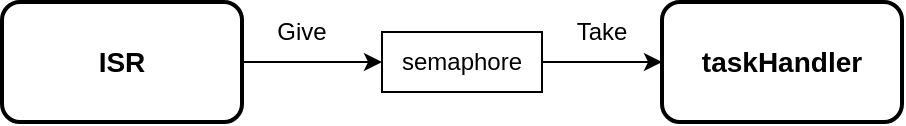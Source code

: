 <mxfile version="24.2.5" type="device">
  <diagram id="qvqIMWZhLYQI7_66ceEl" name="Page-1">
    <mxGraphModel dx="2049" dy="1194" grid="1" gridSize="10" guides="1" tooltips="1" connect="1" arrows="1" fold="1" page="1" pageScale="1" pageWidth="850" pageHeight="1100" background="none" math="0" shadow="0">
      <root>
        <mxCell id="0" />
        <mxCell id="1" parent="0" />
        <mxCell id="A__z8Hzm43A7AwqE4cdJ-21" style="edgeStyle=orthogonalEdgeStyle;rounded=0;orthogonalLoop=1;jettySize=auto;html=1;entryX=0;entryY=0.5;entryDx=0;entryDy=0;" edge="1" parent="1" source="A__z8Hzm43A7AwqE4cdJ-18" target="A__z8Hzm43A7AwqE4cdJ-20">
          <mxGeometry relative="1" as="geometry" />
        </mxCell>
        <mxCell id="A__z8Hzm43A7AwqE4cdJ-18" value="&lt;b&gt;&lt;font style=&quot;font-size: 14px;&quot;&gt;ISR&lt;/font&gt;&lt;/b&gt;" style="rounded=1;whiteSpace=wrap;html=1;strokeWidth=2;" vertex="1" parent="1">
          <mxGeometry x="140" y="395" width="120" height="60" as="geometry" />
        </mxCell>
        <mxCell id="A__z8Hzm43A7AwqE4cdJ-19" value="&lt;span style=&quot;font-size: 14px;&quot;&gt;&lt;b&gt;taskHandler&lt;/b&gt;&lt;/span&gt;" style="rounded=1;whiteSpace=wrap;html=1;strokeWidth=2;" vertex="1" parent="1">
          <mxGeometry x="470" y="395" width="120" height="60" as="geometry" />
        </mxCell>
        <mxCell id="A__z8Hzm43A7AwqE4cdJ-22" style="edgeStyle=orthogonalEdgeStyle;rounded=0;orthogonalLoop=1;jettySize=auto;html=1;exitX=1;exitY=0.5;exitDx=0;exitDy=0;" edge="1" parent="1" source="A__z8Hzm43A7AwqE4cdJ-20" target="A__z8Hzm43A7AwqE4cdJ-19">
          <mxGeometry relative="1" as="geometry" />
        </mxCell>
        <mxCell id="A__z8Hzm43A7AwqE4cdJ-20" value="semaphore" style="rounded=0;whiteSpace=wrap;html=1;" vertex="1" parent="1">
          <mxGeometry x="330" y="410" width="80" height="30" as="geometry" />
        </mxCell>
        <mxCell id="A__z8Hzm43A7AwqE4cdJ-23" value="Take" style="text;html=1;align=center;verticalAlign=middle;whiteSpace=wrap;rounded=0;" vertex="1" parent="1">
          <mxGeometry x="410" y="395" width="60" height="30" as="geometry" />
        </mxCell>
        <mxCell id="A__z8Hzm43A7AwqE4cdJ-24" value="Give" style="text;html=1;align=center;verticalAlign=middle;whiteSpace=wrap;rounded=0;" vertex="1" parent="1">
          <mxGeometry x="260" y="395" width="60" height="30" as="geometry" />
        </mxCell>
      </root>
    </mxGraphModel>
  </diagram>
</mxfile>
